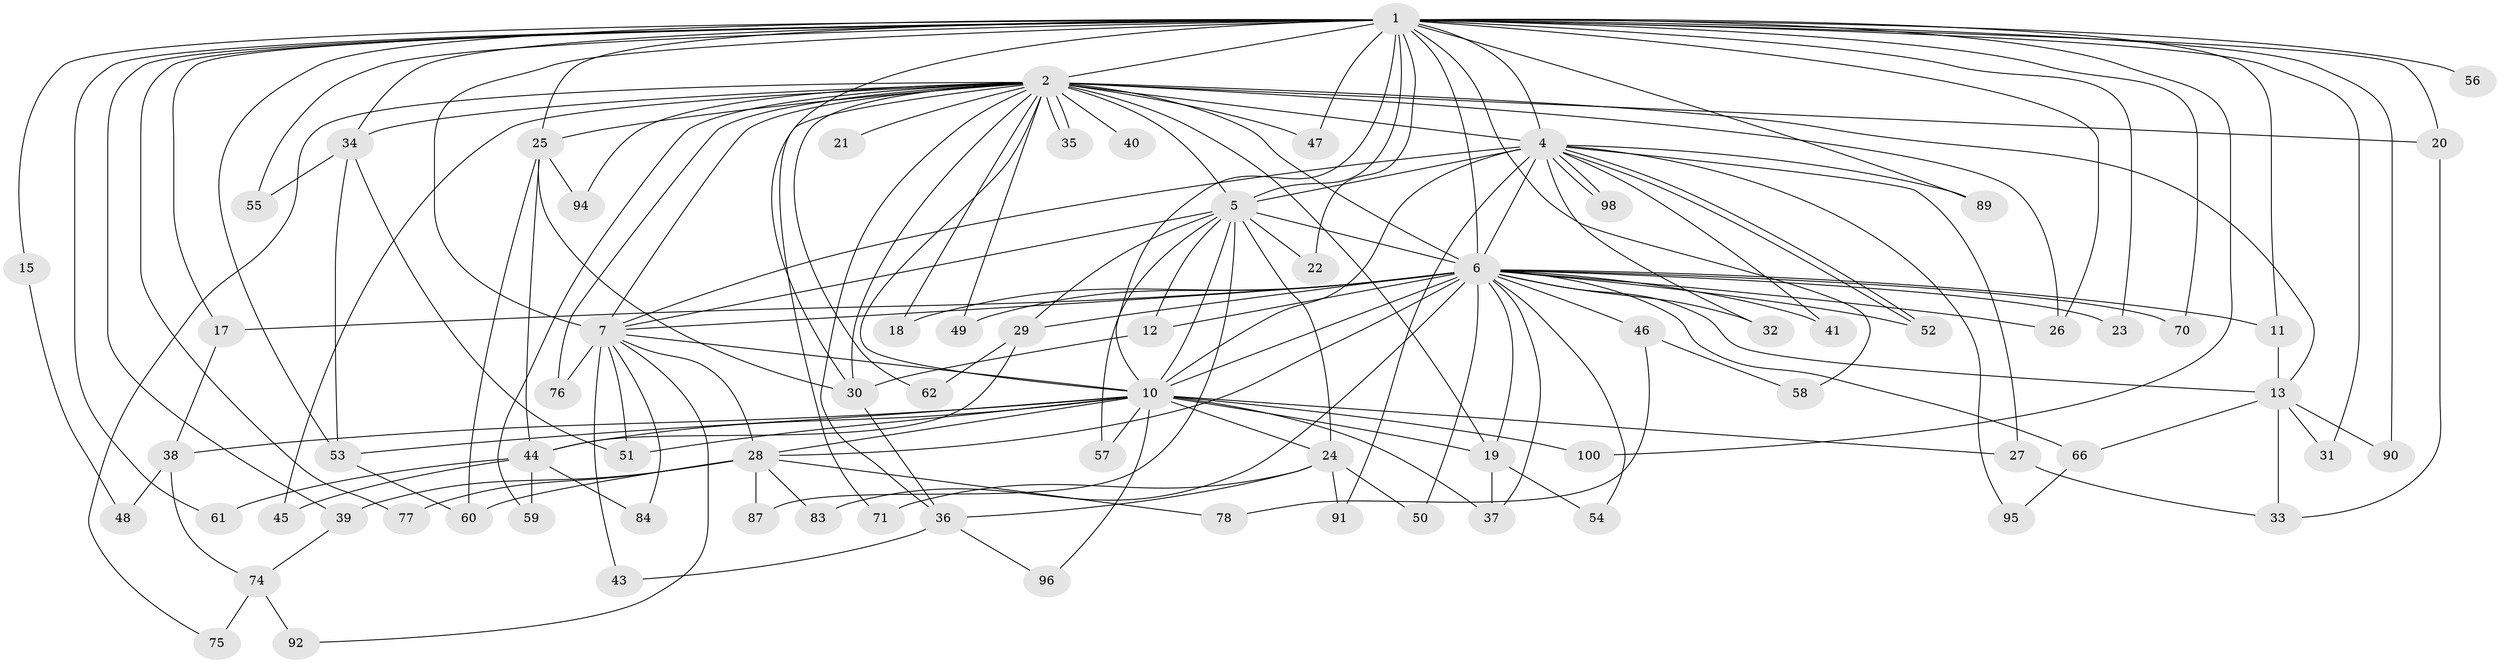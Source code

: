 // original degree distribution, {19: 0.02, 20: 0.01, 24: 0.02, 18: 0.01, 17: 0.02, 22: 0.01, 21: 0.01, 3: 0.17, 6: 0.03, 4: 0.09, 2: 0.55, 5: 0.04, 7: 0.02}
// Generated by graph-tools (version 1.1) at 2025/11/02/21/25 10:11:08]
// undirected, 76 vertices, 168 edges
graph export_dot {
graph [start="1"]
  node [color=gray90,style=filled];
  1 [super="+3"];
  2 [super="+8"];
  4 [super="+16"];
  5 [super="+42"];
  6 [super="+9"];
  7 [super="+93"];
  10 [super="+64"];
  11;
  12 [super="+72"];
  13 [super="+14"];
  15;
  17 [super="+69"];
  18;
  19 [super="+85"];
  20;
  21;
  22;
  23;
  24 [super="+63"];
  25 [super="+86"];
  26 [super="+81"];
  27;
  28 [super="+67"];
  29;
  30 [super="+68"];
  31;
  32;
  33 [super="+73"];
  34;
  35;
  36 [super="+88"];
  37 [super="+65"];
  38;
  39;
  40;
  41;
  43;
  44 [super="+99"];
  45;
  46;
  47;
  48;
  49 [super="+79"];
  50;
  51 [super="+82"];
  52 [super="+97"];
  53;
  54;
  55;
  56;
  57;
  58;
  59;
  60 [super="+80"];
  61;
  62;
  66;
  70;
  71;
  74;
  75;
  76;
  77;
  78;
  83;
  84;
  87;
  89;
  90;
  91;
  92;
  94;
  95;
  96;
  98;
  100;
  1 -- 2 [weight=4];
  1 -- 4 [weight=2];
  1 -- 5 [weight=2];
  1 -- 6 [weight=4];
  1 -- 7 [weight=2];
  1 -- 10 [weight=2];
  1 -- 11;
  1 -- 17;
  1 -- 20;
  1 -- 25;
  1 -- 31;
  1 -- 53;
  1 -- 56 [weight=2];
  1 -- 70;
  1 -- 89;
  1 -- 100;
  1 -- 77;
  1 -- 15;
  1 -- 22;
  1 -- 23;
  1 -- 26;
  1 -- 90;
  1 -- 34;
  1 -- 39;
  1 -- 47;
  1 -- 55;
  1 -- 58;
  1 -- 61;
  1 -- 30;
  2 -- 4 [weight=2];
  2 -- 5 [weight=2];
  2 -- 6 [weight=4];
  2 -- 7 [weight=2];
  2 -- 10 [weight=2];
  2 -- 18;
  2 -- 20;
  2 -- 21 [weight=2];
  2 -- 26;
  2 -- 30;
  2 -- 34;
  2 -- 35;
  2 -- 35;
  2 -- 62;
  2 -- 75;
  2 -- 71;
  2 -- 76;
  2 -- 19;
  2 -- 25 [weight=2];
  2 -- 94;
  2 -- 36;
  2 -- 40;
  2 -- 45;
  2 -- 47;
  2 -- 49;
  2 -- 59;
  2 -- 13;
  4 -- 5 [weight=2];
  4 -- 6 [weight=2];
  4 -- 7 [weight=3];
  4 -- 10;
  4 -- 32;
  4 -- 41;
  4 -- 52;
  4 -- 52;
  4 -- 95;
  4 -- 98;
  4 -- 98;
  4 -- 27;
  4 -- 89;
  4 -- 91;
  5 -- 6 [weight=2];
  5 -- 7;
  5 -- 10;
  5 -- 12;
  5 -- 22;
  5 -- 24 [weight=2];
  5 -- 29;
  5 -- 57;
  5 -- 87;
  6 -- 7 [weight=2];
  6 -- 10 [weight=2];
  6 -- 11;
  6 -- 12;
  6 -- 18;
  6 -- 29;
  6 -- 46 [weight=2];
  6 -- 54;
  6 -- 70;
  6 -- 83;
  6 -- 17 [weight=2];
  6 -- 66;
  6 -- 13;
  6 -- 23;
  6 -- 28;
  6 -- 32;
  6 -- 41;
  6 -- 50;
  6 -- 52;
  6 -- 49;
  6 -- 26;
  6 -- 19;
  6 -- 37;
  7 -- 10;
  7 -- 28;
  7 -- 43;
  7 -- 51;
  7 -- 76;
  7 -- 84;
  7 -- 92;
  10 -- 19;
  10 -- 24;
  10 -- 27;
  10 -- 37;
  10 -- 38;
  10 -- 57;
  10 -- 96;
  10 -- 100;
  10 -- 44;
  10 -- 53;
  10 -- 51;
  10 -- 28;
  11 -- 13;
  12 -- 30;
  13 -- 33;
  13 -- 66;
  13 -- 90;
  13 -- 31;
  15 -- 48;
  17 -- 38;
  19 -- 37;
  19 -- 54;
  20 -- 33;
  24 -- 50;
  24 -- 91;
  24 -- 71;
  24 -- 36;
  25 -- 30;
  25 -- 44;
  25 -- 60;
  25 -- 94;
  27 -- 33;
  28 -- 39;
  28 -- 77;
  28 -- 83;
  28 -- 87;
  28 -- 78;
  28 -- 60;
  29 -- 44;
  29 -- 62;
  30 -- 36;
  34 -- 51;
  34 -- 53;
  34 -- 55;
  36 -- 43;
  36 -- 96;
  38 -- 48;
  38 -- 74;
  39 -- 74;
  44 -- 45;
  44 -- 59;
  44 -- 61;
  44 -- 84;
  46 -- 58;
  46 -- 78;
  53 -- 60;
  66 -- 95;
  74 -- 75;
  74 -- 92;
}
